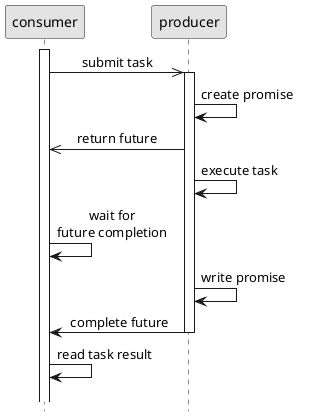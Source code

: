 @startuml
hide footbox
skinparam monochrome true
skinparam defaultFontName Source Sans Pro
skinparam titleFontSize 15
skinparam sequenceMessageAlign center

activate consumer
consumer->>producer: submit task
activate producer
producer->producer: create promise
producer->>consumer: return future
producer->producer: execute task
consumer->consumer: wait for\nfuture completion
producer->producer: write promise
producer->consumer: complete future
deactivate producer
consumer->consumer: read task result

||2||
producer -[#white]->]
@enduml